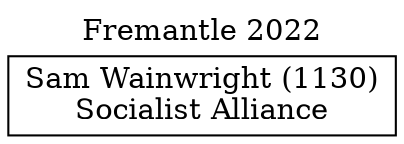 // House preference flow
digraph "Sam Wainwright (1130)_Fremantle_2022" {
	graph [label="Fremantle 2022" labelloc=t mclimit=10]
	node [shape=box]
	"Sam Wainwright (1130)" [label="Sam Wainwright (1130)
Socialist Alliance"]
}
